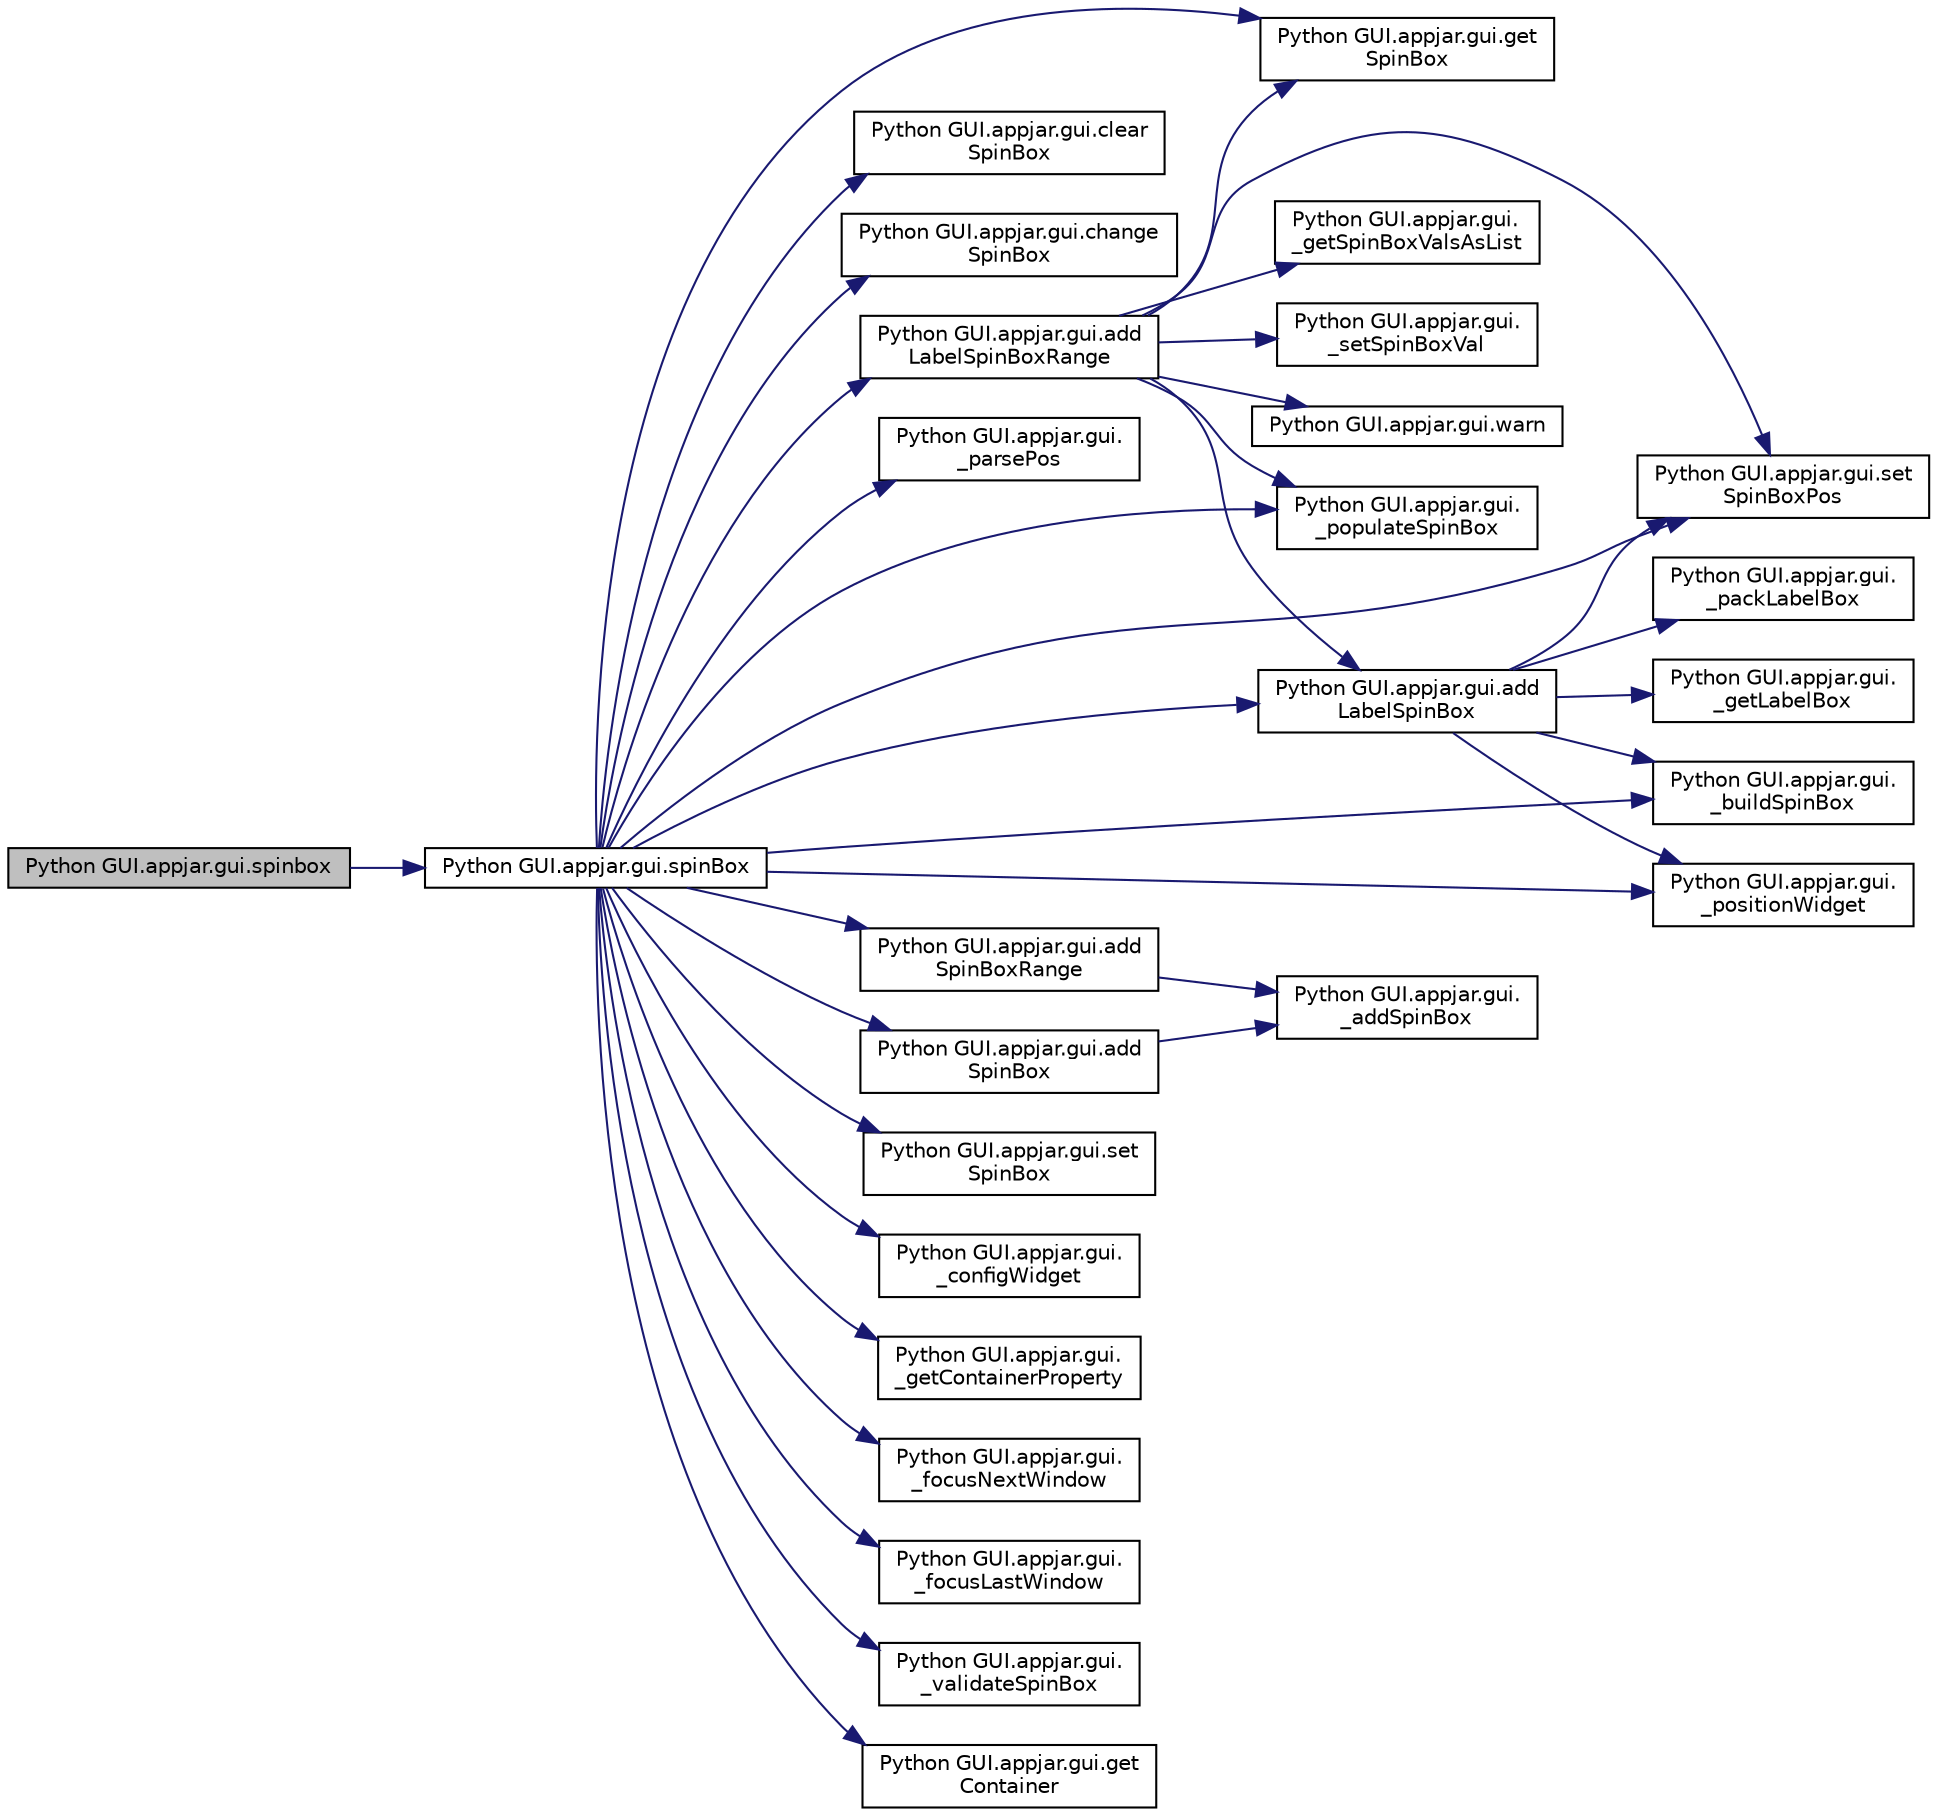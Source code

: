 digraph "Python GUI.appjar.gui.spinbox"
{
  edge [fontname="Helvetica",fontsize="10",labelfontname="Helvetica",labelfontsize="10"];
  node [fontname="Helvetica",fontsize="10",shape=record];
  rankdir="LR";
  Node2017 [label="Python GUI.appjar.gui.spinbox",height=0.2,width=0.4,color="black", fillcolor="grey75", style="filled", fontcolor="black"];
  Node2017 -> Node2018 [color="midnightblue",fontsize="10",style="solid",fontname="Helvetica"];
  Node2018 [label="Python GUI.appjar.gui.spinBox",height=0.2,width=0.4,color="black", fillcolor="white", style="filled",URL="$class_python_01_g_u_i_1_1appjar_1_1gui.html#aecb4e448fb4eeb8ee81e21e702ce7a24"];
  Node2018 -> Node2019 [color="midnightblue",fontsize="10",style="solid",fontname="Helvetica"];
  Node2019 [label="Python GUI.appjar.gui.set\lSpinBoxPos",height=0.2,width=0.4,color="black", fillcolor="white", style="filled",URL="$class_python_01_g_u_i_1_1appjar_1_1gui.html#ac6bf96298503302e869751bd2bc0632d"];
  Node2018 -> Node2020 [color="midnightblue",fontsize="10",style="solid",fontname="Helvetica"];
  Node2020 [label="Python GUI.appjar.gui.clear\lSpinBox",height=0.2,width=0.4,color="black", fillcolor="white", style="filled",URL="$class_python_01_g_u_i_1_1appjar_1_1gui.html#a3181a4ad2af696d2872f7f73205802ff"];
  Node2018 -> Node2021 [color="midnightblue",fontsize="10",style="solid",fontname="Helvetica"];
  Node2021 [label="Python GUI.appjar.gui.change\lSpinBox",height=0.2,width=0.4,color="black", fillcolor="white", style="filled",URL="$class_python_01_g_u_i_1_1appjar_1_1gui.html#a6099d4740f987d69f34d3eca9101e648"];
  Node2018 -> Node2022 [color="midnightblue",fontsize="10",style="solid",fontname="Helvetica"];
  Node2022 [label="Python GUI.appjar.gui.get\lSpinBox",height=0.2,width=0.4,color="black", fillcolor="white", style="filled",URL="$class_python_01_g_u_i_1_1appjar_1_1gui.html#a5887e40a89ee54117f2f5ec46f187cb0"];
  Node2018 -> Node2023 [color="midnightblue",fontsize="10",style="solid",fontname="Helvetica"];
  Node2023 [label="Python GUI.appjar.gui.\l_parsePos",height=0.2,width=0.4,color="black", fillcolor="white", style="filled",URL="$class_python_01_g_u_i_1_1appjar_1_1gui.html#a1151185c82adc42b922797e38132c2ca",tooltip="FUNCTIONS for labels. "];
  Node2018 -> Node2024 [color="midnightblue",fontsize="10",style="solid",fontname="Helvetica"];
  Node2024 [label="Python GUI.appjar.gui.add\lLabelSpinBoxRange",height=0.2,width=0.4,color="black", fillcolor="white", style="filled",URL="$class_python_01_g_u_i_1_1appjar_1_1gui.html#af5311ecb5bf0981d5abf2a53e40f188d"];
  Node2024 -> Node2025 [color="midnightblue",fontsize="10",style="solid",fontname="Helvetica"];
  Node2025 [label="Python GUI.appjar.gui.add\lLabelSpinBox",height=0.2,width=0.4,color="black", fillcolor="white", style="filled",URL="$class_python_01_g_u_i_1_1appjar_1_1gui.html#a9da6074d7b4fa3a79ec0f0af88e7a0a0"];
  Node2025 -> Node2026 [color="midnightblue",fontsize="10",style="solid",fontname="Helvetica"];
  Node2026 [label="Python GUI.appjar.gui.\l_getLabelBox",height=0.2,width=0.4,color="black", fillcolor="white", style="filled",URL="$class_python_01_g_u_i_1_1appjar_1_1gui.html#afee6592c719c5824c445781577480316",tooltip="LabelBox Functions. "];
  Node2025 -> Node2027 [color="midnightblue",fontsize="10",style="solid",fontname="Helvetica"];
  Node2027 [label="Python GUI.appjar.gui.\l_buildSpinBox",height=0.2,width=0.4,color="black", fillcolor="white", style="filled",URL="$class_python_01_g_u_i_1_1appjar_1_1gui.html#acf2cbefc3b4863819505ecb4b3ff437b"];
  Node2025 -> Node2028 [color="midnightblue",fontsize="10",style="solid",fontname="Helvetica"];
  Node2028 [label="Python GUI.appjar.gui.\l_packLabelBox",height=0.2,width=0.4,color="black", fillcolor="white", style="filled",URL="$class_python_01_g_u_i_1_1appjar_1_1gui.html#a9528d09a82d6285e00026df374acb48f"];
  Node2025 -> Node2029 [color="midnightblue",fontsize="10",style="solid",fontname="Helvetica"];
  Node2029 [label="Python GUI.appjar.gui.\l_positionWidget",height=0.2,width=0.4,color="black", fillcolor="white", style="filled",URL="$class_python_01_g_u_i_1_1appjar_1_1gui.html#a994cf4bbd47f434233271d3d8b0eb4c6"];
  Node2025 -> Node2019 [color="midnightblue",fontsize="10",style="solid",fontname="Helvetica"];
  Node2024 -> Node2022 [color="midnightblue",fontsize="10",style="solid",fontname="Helvetica"];
  Node2024 -> Node2030 [color="midnightblue",fontsize="10",style="solid",fontname="Helvetica"];
  Node2030 [label="Python GUI.appjar.gui.\l_getSpinBoxValsAsList",height=0.2,width=0.4,color="black", fillcolor="white", style="filled",URL="$class_python_01_g_u_i_1_1appjar_1_1gui.html#a6ecefc9e6ea835afb41cbeebac01d31a"];
  Node2024 -> Node2031 [color="midnightblue",fontsize="10",style="solid",fontname="Helvetica"];
  Node2031 [label="Python GUI.appjar.gui.\l_setSpinBoxVal",height=0.2,width=0.4,color="black", fillcolor="white", style="filled",URL="$class_python_01_g_u_i_1_1appjar_1_1gui.html#afbcadf86fc1b661a85cf38072040c9c4"];
  Node2024 -> Node2019 [color="midnightblue",fontsize="10",style="solid",fontname="Helvetica"];
  Node2024 -> Node2032 [color="midnightblue",fontsize="10",style="solid",fontname="Helvetica"];
  Node2032 [label="Python GUI.appjar.gui.warn",height=0.2,width=0.4,color="black", fillcolor="white", style="filled",URL="$class_python_01_g_u_i_1_1appjar_1_1gui.html#aa0a271b0b17a802e6d7b598c12bcd930"];
  Node2024 -> Node2033 [color="midnightblue",fontsize="10",style="solid",fontname="Helvetica"];
  Node2033 [label="Python GUI.appjar.gui.\l_populateSpinBox",height=0.2,width=0.4,color="black", fillcolor="white", style="filled",URL="$class_python_01_g_u_i_1_1appjar_1_1gui.html#ac9e0eff67299dd0d1f77fa7b65657e42"];
  Node2018 -> Node2034 [color="midnightblue",fontsize="10",style="solid",fontname="Helvetica"];
  Node2034 [label="Python GUI.appjar.gui.add\lSpinBoxRange",height=0.2,width=0.4,color="black", fillcolor="white", style="filled",URL="$class_python_01_g_u_i_1_1appjar_1_1gui.html#a1cab65af7f968f7935b0b7505a22f14c"];
  Node2034 -> Node2035 [color="midnightblue",fontsize="10",style="solid",fontname="Helvetica"];
  Node2035 [label="Python GUI.appjar.gui.\l_addSpinBox",height=0.2,width=0.4,color="black", fillcolor="white", style="filled",URL="$class_python_01_g_u_i_1_1appjar_1_1gui.html#a11a7adb4e435bf7d02a78113e24f775e"];
  Node2018 -> Node2025 [color="midnightblue",fontsize="10",style="solid",fontname="Helvetica"];
  Node2018 -> Node2036 [color="midnightblue",fontsize="10",style="solid",fontname="Helvetica"];
  Node2036 [label="Python GUI.appjar.gui.add\lSpinBox",height=0.2,width=0.4,color="black", fillcolor="white", style="filled",URL="$class_python_01_g_u_i_1_1appjar_1_1gui.html#adcb21f0373bac433c28be4f4e31a2f09"];
  Node2036 -> Node2035 [color="midnightblue",fontsize="10",style="solid",fontname="Helvetica"];
  Node2018 -> Node2037 [color="midnightblue",fontsize="10",style="solid",fontname="Helvetica"];
  Node2037 [label="Python GUI.appjar.gui.set\lSpinBox",height=0.2,width=0.4,color="black", fillcolor="white", style="filled",URL="$class_python_01_g_u_i_1_1appjar_1_1gui.html#a10e0d49caa0c080c9d7670b493e506ca"];
  Node2018 -> Node2038 [color="midnightblue",fontsize="10",style="solid",fontname="Helvetica"];
  Node2038 [label="Python GUI.appjar.gui.\l_configWidget",height=0.2,width=0.4,color="black", fillcolor="white", style="filled",URL="$class_python_01_g_u_i_1_1appjar_1_1gui.html#a66b018474a855b26826b0580a7c40a9e"];
  Node2018 -> Node2039 [color="midnightblue",fontsize="10",style="solid",fontname="Helvetica"];
  Node2039 [label="Python GUI.appjar.gui.\l_getContainerProperty",height=0.2,width=0.4,color="black", fillcolor="white", style="filled",URL="$class_python_01_g_u_i_1_1appjar_1_1gui.html#aa0cf90816634eb9855a518e37d864ec1"];
  Node2018 -> Node2040 [color="midnightblue",fontsize="10",style="solid",fontname="Helvetica"];
  Node2040 [label="Python GUI.appjar.gui.\l_focusNextWindow",height=0.2,width=0.4,color="black", fillcolor="white", style="filled",URL="$class_python_01_g_u_i_1_1appjar_1_1gui.html#a1da90e18142edadad4009aba568175df",tooltip="functions to deal with tabbing and right clicking "];
  Node2018 -> Node2041 [color="midnightblue",fontsize="10",style="solid",fontname="Helvetica"];
  Node2041 [label="Python GUI.appjar.gui.\l_focusLastWindow",height=0.2,width=0.4,color="black", fillcolor="white", style="filled",URL="$class_python_01_g_u_i_1_1appjar_1_1gui.html#a14787727467a1635fdd2afd59d270284"];
  Node2018 -> Node2033 [color="midnightblue",fontsize="10",style="solid",fontname="Helvetica"];
  Node2018 -> Node2042 [color="midnightblue",fontsize="10",style="solid",fontname="Helvetica"];
  Node2042 [label="Python GUI.appjar.gui.\l_validateSpinBox",height=0.2,width=0.4,color="black", fillcolor="white", style="filled",URL="$class_python_01_g_u_i_1_1appjar_1_1gui.html#a6eb3a9ea151d39cefacec85a80364d26"];
  Node2018 -> Node2027 [color="midnightblue",fontsize="10",style="solid",fontname="Helvetica"];
  Node2018 -> Node2043 [color="midnightblue",fontsize="10",style="solid",fontname="Helvetica"];
  Node2043 [label="Python GUI.appjar.gui.get\lContainer",height=0.2,width=0.4,color="black", fillcolor="white", style="filled",URL="$class_python_01_g_u_i_1_1appjar_1_1gui.html#aa89c83e95e3952f6cc39fc23dffa15ce"];
  Node2018 -> Node2029 [color="midnightblue",fontsize="10",style="solid",fontname="Helvetica"];
}
